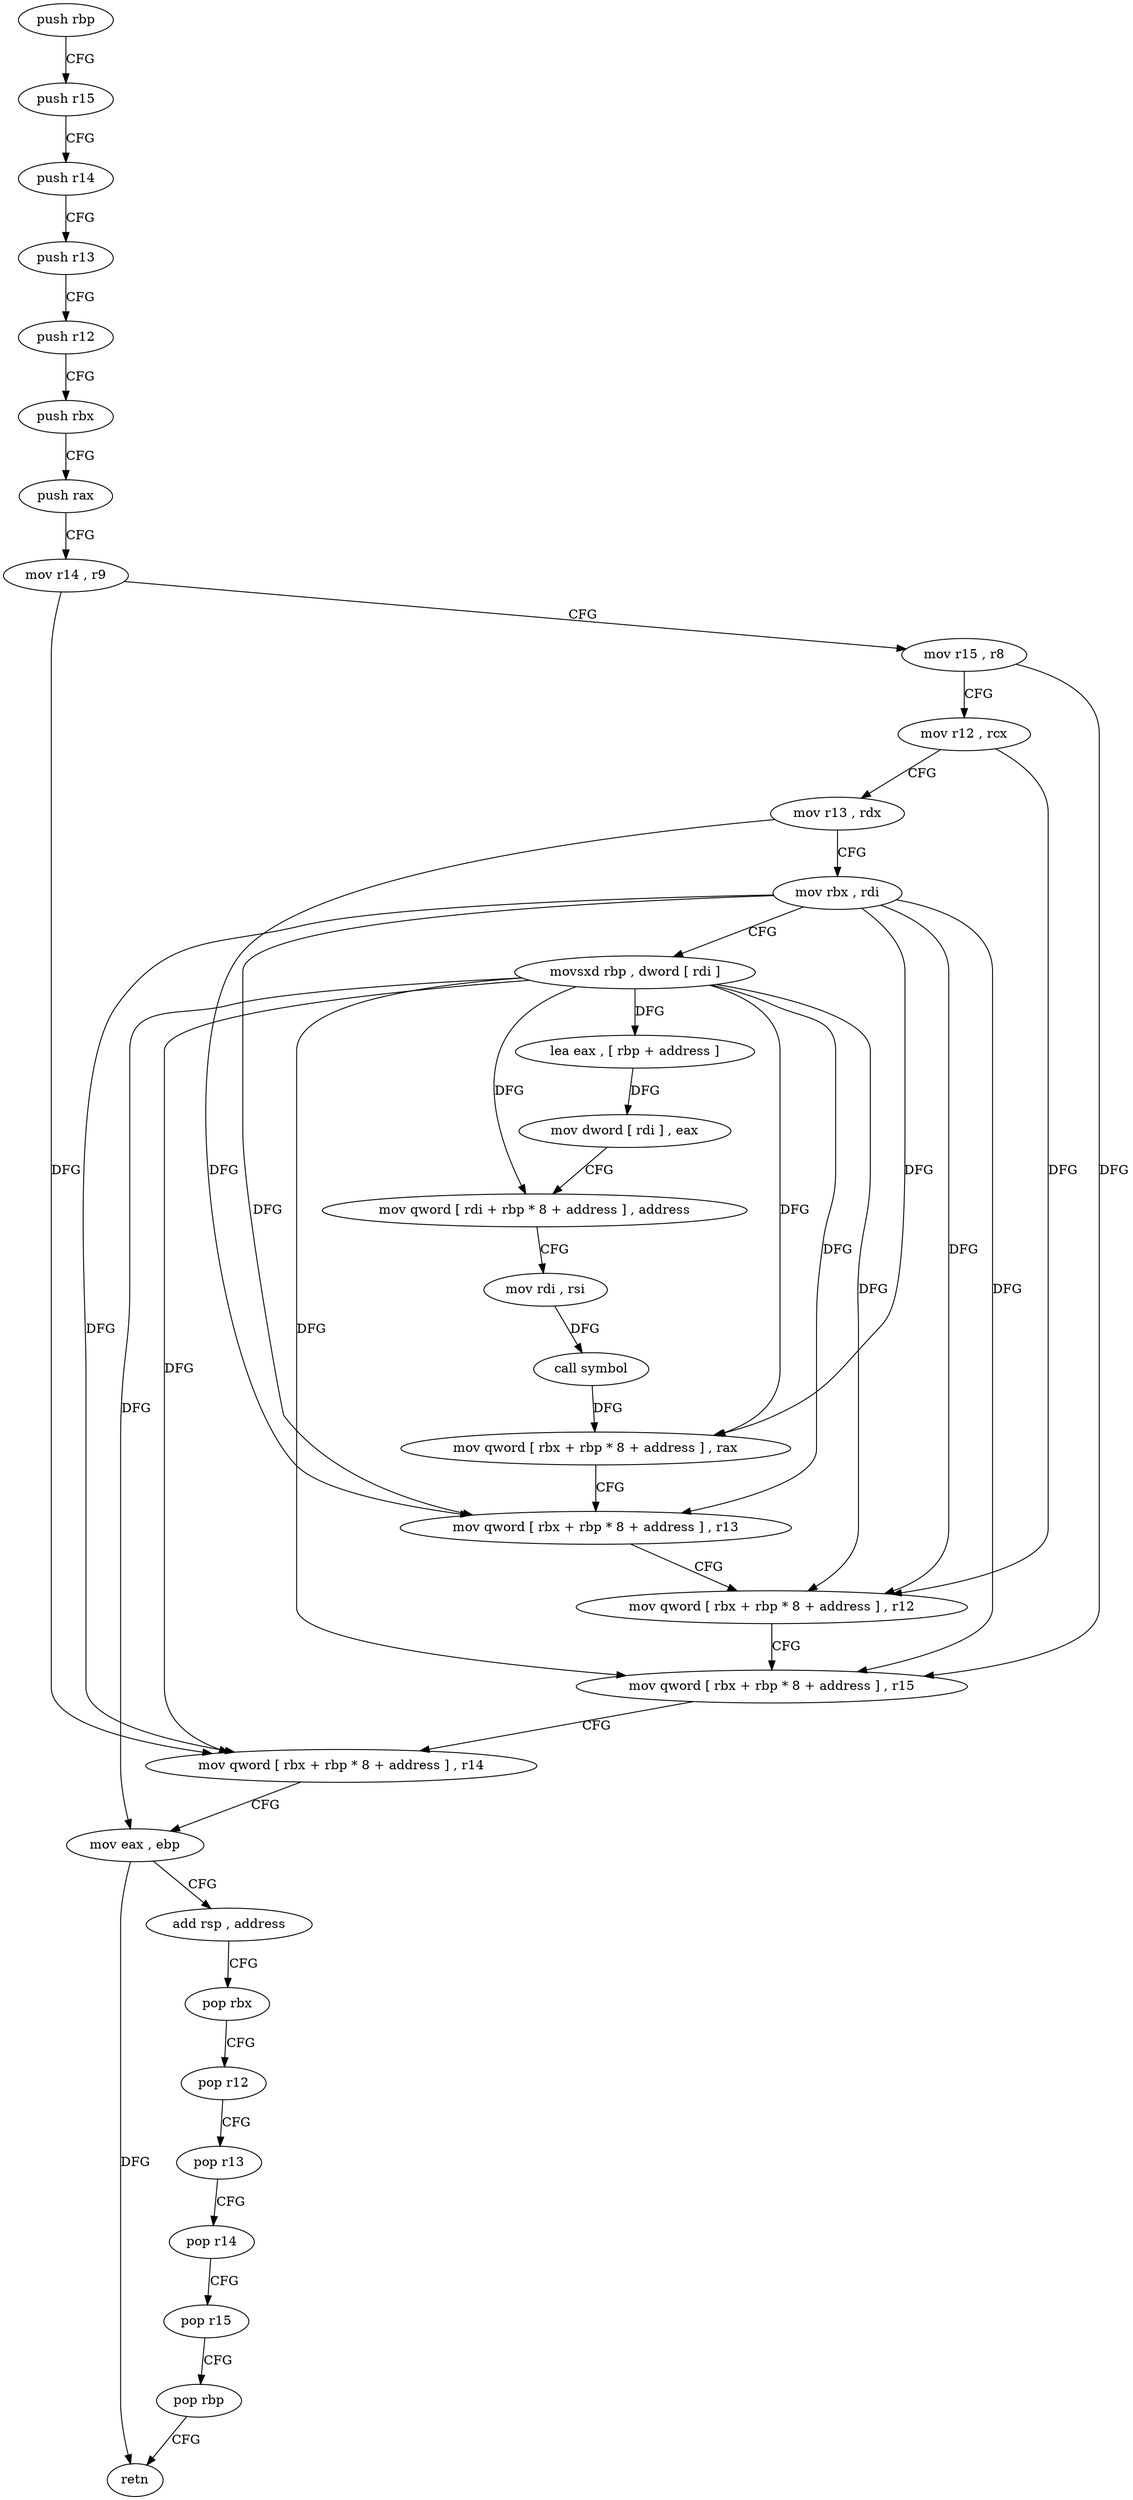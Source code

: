 digraph "func" {
"74752" [label = "push rbp" ]
"74753" [label = "push r15" ]
"74755" [label = "push r14" ]
"74757" [label = "push r13" ]
"74759" [label = "push r12" ]
"74761" [label = "push rbx" ]
"74762" [label = "push rax" ]
"74763" [label = "mov r14 , r9" ]
"74766" [label = "mov r15 , r8" ]
"74769" [label = "mov r12 , rcx" ]
"74772" [label = "mov r13 , rdx" ]
"74775" [label = "mov rbx , rdi" ]
"74778" [label = "movsxd rbp , dword [ rdi ]" ]
"74781" [label = "lea eax , [ rbp + address ]" ]
"74784" [label = "mov dword [ rdi ] , eax" ]
"74786" [label = "mov qword [ rdi + rbp * 8 + address ] , address" ]
"74798" [label = "mov rdi , rsi" ]
"74801" [label = "call symbol" ]
"74806" [label = "mov qword [ rbx + rbp * 8 + address ] , rax" ]
"74811" [label = "mov qword [ rbx + rbp * 8 + address ] , r13" ]
"74816" [label = "mov qword [ rbx + rbp * 8 + address ] , r12" ]
"74821" [label = "mov qword [ rbx + rbp * 8 + address ] , r15" ]
"74826" [label = "mov qword [ rbx + rbp * 8 + address ] , r14" ]
"74834" [label = "mov eax , ebp" ]
"74836" [label = "add rsp , address" ]
"74840" [label = "pop rbx" ]
"74841" [label = "pop r12" ]
"74843" [label = "pop r13" ]
"74845" [label = "pop r14" ]
"74847" [label = "pop r15" ]
"74849" [label = "pop rbp" ]
"74850" [label = "retn" ]
"74752" -> "74753" [ label = "CFG" ]
"74753" -> "74755" [ label = "CFG" ]
"74755" -> "74757" [ label = "CFG" ]
"74757" -> "74759" [ label = "CFG" ]
"74759" -> "74761" [ label = "CFG" ]
"74761" -> "74762" [ label = "CFG" ]
"74762" -> "74763" [ label = "CFG" ]
"74763" -> "74766" [ label = "CFG" ]
"74763" -> "74826" [ label = "DFG" ]
"74766" -> "74769" [ label = "CFG" ]
"74766" -> "74821" [ label = "DFG" ]
"74769" -> "74772" [ label = "CFG" ]
"74769" -> "74816" [ label = "DFG" ]
"74772" -> "74775" [ label = "CFG" ]
"74772" -> "74811" [ label = "DFG" ]
"74775" -> "74778" [ label = "CFG" ]
"74775" -> "74806" [ label = "DFG" ]
"74775" -> "74811" [ label = "DFG" ]
"74775" -> "74816" [ label = "DFG" ]
"74775" -> "74821" [ label = "DFG" ]
"74775" -> "74826" [ label = "DFG" ]
"74778" -> "74781" [ label = "DFG" ]
"74778" -> "74786" [ label = "DFG" ]
"74778" -> "74806" [ label = "DFG" ]
"74778" -> "74811" [ label = "DFG" ]
"74778" -> "74816" [ label = "DFG" ]
"74778" -> "74821" [ label = "DFG" ]
"74778" -> "74826" [ label = "DFG" ]
"74778" -> "74834" [ label = "DFG" ]
"74781" -> "74784" [ label = "DFG" ]
"74784" -> "74786" [ label = "CFG" ]
"74786" -> "74798" [ label = "CFG" ]
"74798" -> "74801" [ label = "DFG" ]
"74801" -> "74806" [ label = "DFG" ]
"74806" -> "74811" [ label = "CFG" ]
"74811" -> "74816" [ label = "CFG" ]
"74816" -> "74821" [ label = "CFG" ]
"74821" -> "74826" [ label = "CFG" ]
"74826" -> "74834" [ label = "CFG" ]
"74834" -> "74836" [ label = "CFG" ]
"74834" -> "74850" [ label = "DFG" ]
"74836" -> "74840" [ label = "CFG" ]
"74840" -> "74841" [ label = "CFG" ]
"74841" -> "74843" [ label = "CFG" ]
"74843" -> "74845" [ label = "CFG" ]
"74845" -> "74847" [ label = "CFG" ]
"74847" -> "74849" [ label = "CFG" ]
"74849" -> "74850" [ label = "CFG" ]
}
